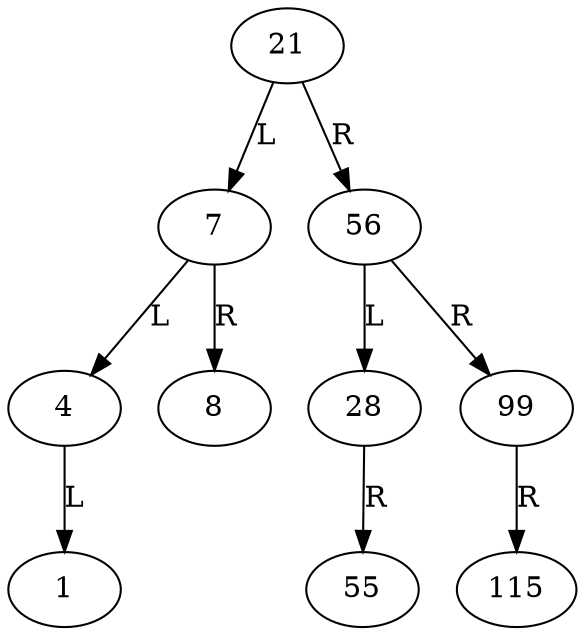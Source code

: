 digraph QuicksortTree {
"21" [label="21"];
"21" -> "7" [label="L"];
"7" [label="7"];
"7" -> "4" [label="L"];
"4" [label="4"];
"4" -> "1" [label="L"];
"1" [label="1"];
"7" -> "8" [label="R"];
"8" [label="8"];
"21" -> "56" [label="R"];
"56" [label="56"];
"56" -> "28" [label="L"];
"28" [label="28"];
"28" -> "55" [label="R"];
"55" [label="55"];
"56" -> "99" [label="R"];
"99" [label="99"];
"99" -> "115" [label="R"];
"115" [label="115"];
}
